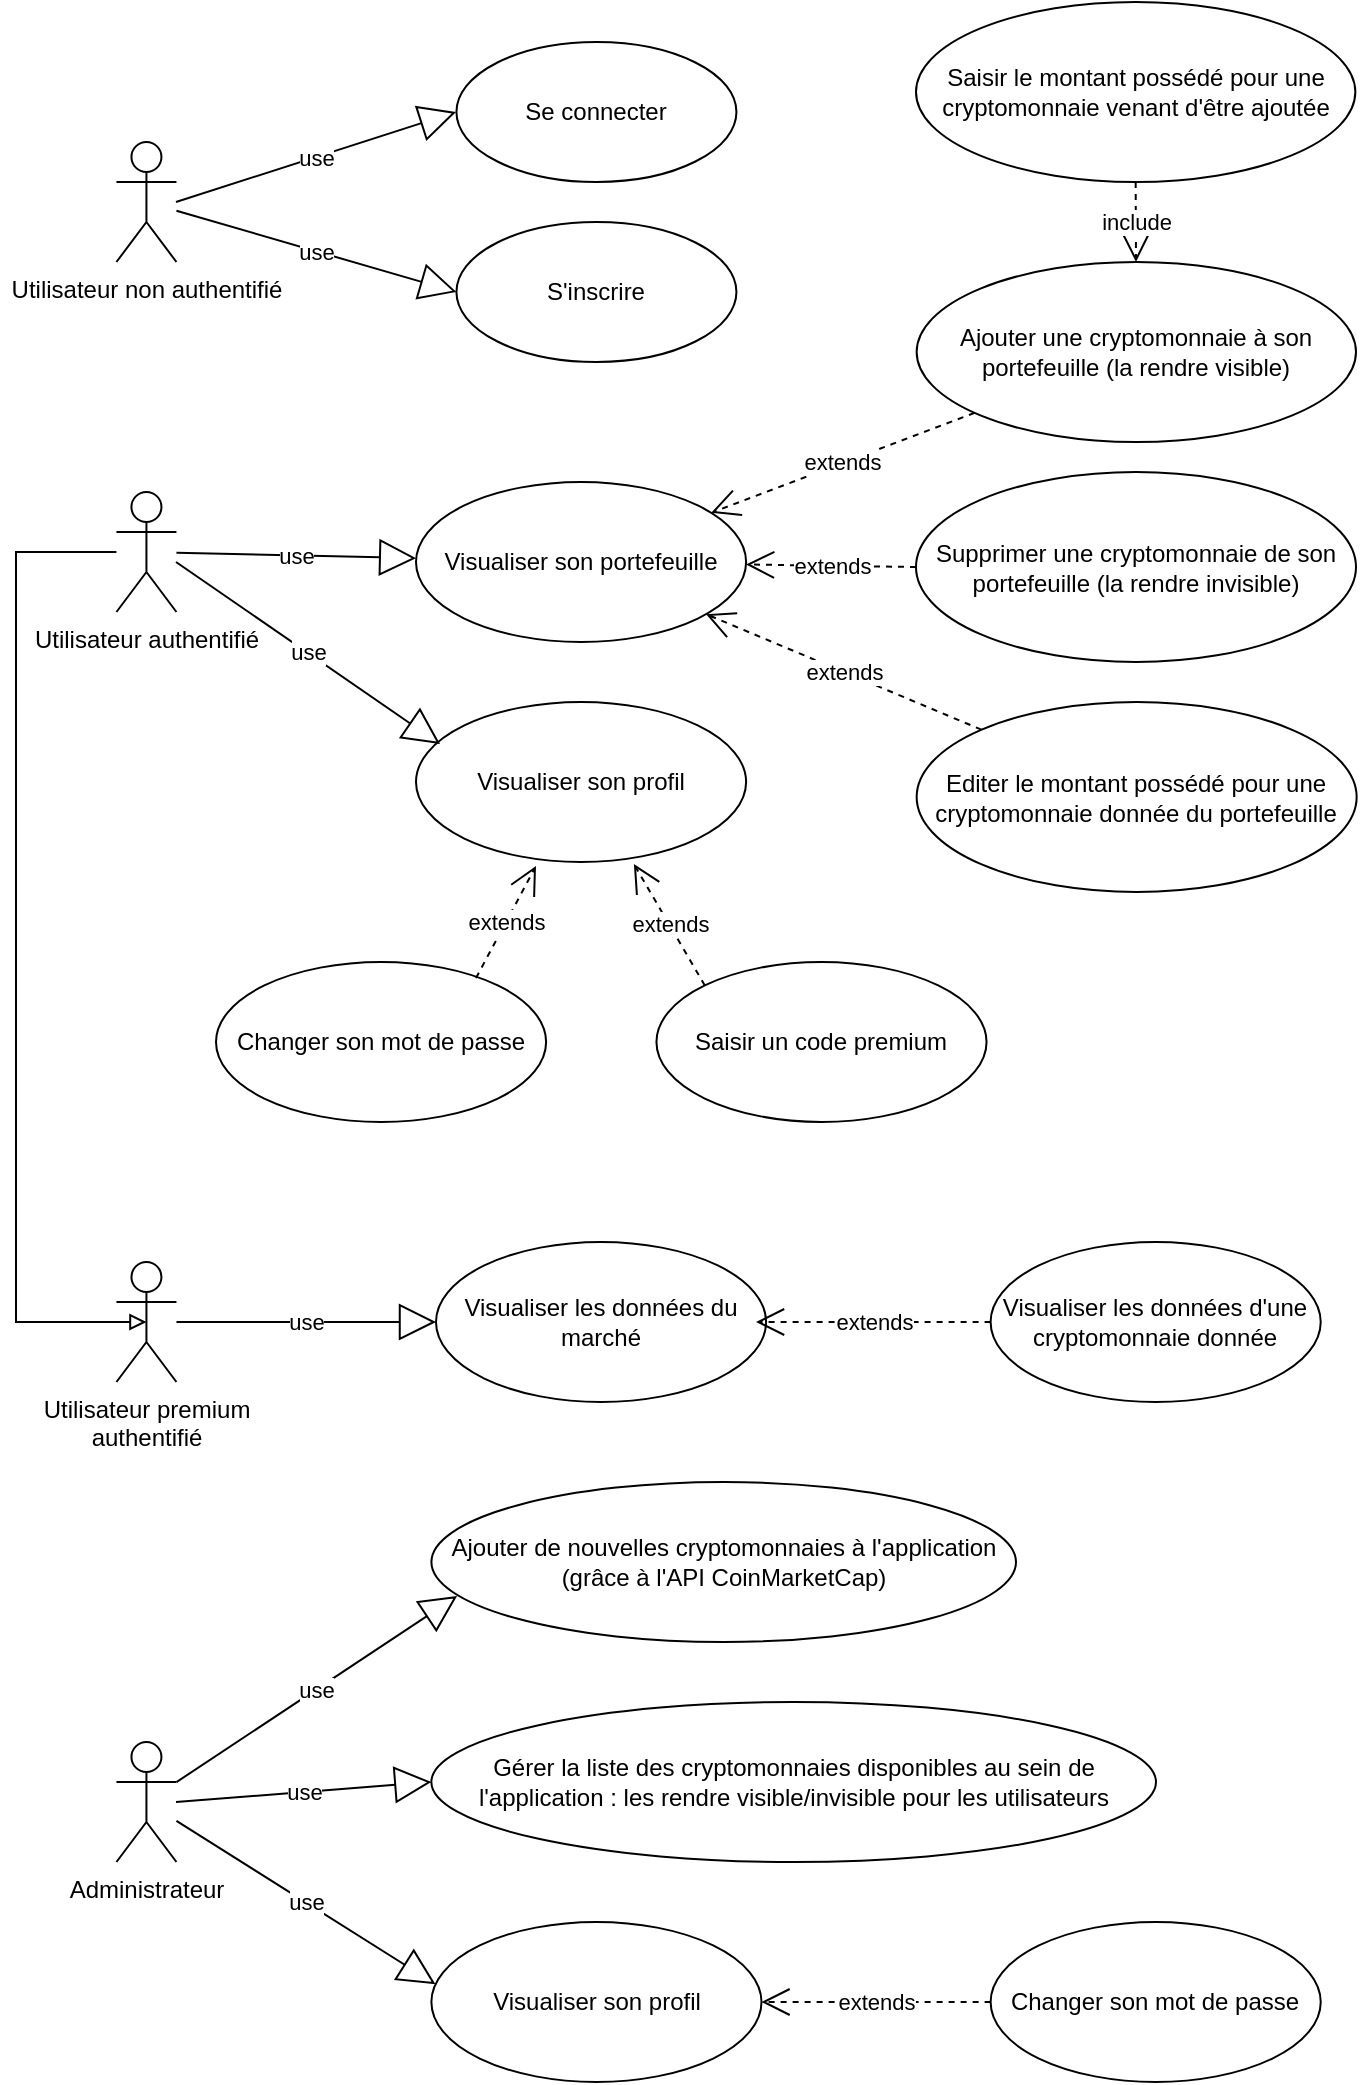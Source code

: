 <mxfile version="14.7.6" type="device"><diagram id="ZExk3bGoWxo3_iFxCT8C" name="Page-1"><mxGraphModel dx="1038" dy="580" grid="1" gridSize="10" guides="1" tooltips="1" connect="1" arrows="1" fold="1" page="1" pageScale="1" pageWidth="827" pageHeight="1169" math="0" shadow="0"><root><mxCell id="0"/><mxCell id="1" parent="0"/><mxCell id="fBCbMXL7UyvpgdiTsvdX-2" value="Utilisateur non authentifié" style="shape=umlActor;verticalLabelPosition=bottom;verticalAlign=top;html=1;outlineConnect=0;" parent="1" vertex="1"><mxGeometry x="70.22" y="100" width="30" height="60" as="geometry"/></mxCell><mxCell id="fBCbMXL7UyvpgdiTsvdX-3" value="Utilisateur authentifié" style="shape=umlActor;verticalLabelPosition=bottom;verticalAlign=top;html=1;outlineConnect=0;" parent="1" vertex="1"><mxGeometry x="70.22" y="275" width="30" height="60" as="geometry"/></mxCell><mxCell id="fBCbMXL7UyvpgdiTsvdX-6" value="Ajouter une cryptomonnaie à son portefeuille (la rendre visible)" style="ellipse;whiteSpace=wrap;html=1;" parent="1" vertex="1"><mxGeometry x="470.33" y="160" width="219.67" height="90" as="geometry"/></mxCell><mxCell id="fBCbMXL7UyvpgdiTsvdX-9" value="Visualiser son portefeuille" style="ellipse;whiteSpace=wrap;html=1;" parent="1" vertex="1"><mxGeometry x="220" y="270" width="165.06" height="80" as="geometry"/></mxCell><mxCell id="fBCbMXL7UyvpgdiTsvdX-14" value="extends" style="endArrow=open;endSize=12;dashed=1;html=1;exitX=0;exitY=0;exitDx=0;exitDy=0;" parent="1" source="XPCnejx47f-6zBJyfR6_-12" target="fBCbMXL7UyvpgdiTsvdX-9" edge="1"><mxGeometry width="160" relative="1" as="geometry"><mxPoint x="488.684" y="391.375" as="sourcePoint"/><mxPoint x="320.33" y="400" as="targetPoint"/></mxGeometry></mxCell><mxCell id="fBCbMXL7UyvpgdiTsvdX-15" value="extends" style="endArrow=open;endSize=12;dashed=1;html=1;exitX=0;exitY=0.5;exitDx=0;exitDy=0;" parent="1" source="XPCnejx47f-6zBJyfR6_-8" target="fBCbMXL7UyvpgdiTsvdX-9" edge="1"><mxGeometry width="160" relative="1" as="geometry"><mxPoint x="460" y="280" as="sourcePoint"/><mxPoint x="359.827" y="290.251" as="targetPoint"/></mxGeometry></mxCell><mxCell id="fBCbMXL7UyvpgdiTsvdX-16" value="extends" style="endArrow=open;endSize=12;dashed=1;html=1;" parent="1" source="fBCbMXL7UyvpgdiTsvdX-6" target="fBCbMXL7UyvpgdiTsvdX-9" edge="1"><mxGeometry width="160" relative="1" as="geometry"><mxPoint x="510.833" y="229.749" as="sourcePoint"/><mxPoint x="369.827" y="300.251" as="targetPoint"/></mxGeometry></mxCell><mxCell id="fBCbMXL7UyvpgdiTsvdX-21" value="use" style="endArrow=block;endSize=16;endFill=0;html=1;" parent="1" source="fBCbMXL7UyvpgdiTsvdX-3" target="fBCbMXL7UyvpgdiTsvdX-9" edge="1"><mxGeometry width="160" relative="1" as="geometry"><mxPoint x="110.22" y="540" as="sourcePoint"/><mxPoint x="240.22" y="540" as="targetPoint"/></mxGeometry></mxCell><mxCell id="fBCbMXL7UyvpgdiTsvdX-40" value="Se connecter" style="ellipse;whiteSpace=wrap;html=1;" parent="1" vertex="1"><mxGeometry x="240.22" y="50" width="140" height="70" as="geometry"/></mxCell><mxCell id="fBCbMXL7UyvpgdiTsvdX-47" value="use" style="endArrow=block;endSize=16;endFill=0;html=1;" parent="1" edge="1"><mxGeometry width="160" relative="1" as="geometry"><mxPoint x="100" y="130" as="sourcePoint"/><mxPoint x="240" y="85" as="targetPoint"/></mxGeometry></mxCell><mxCell id="XPCnejx47f-6zBJyfR6_-5" value="S'inscrire" style="ellipse;whiteSpace=wrap;html=1;" parent="1" vertex="1"><mxGeometry x="240.22" y="140" width="140" height="70" as="geometry"/></mxCell><mxCell id="XPCnejx47f-6zBJyfR6_-7" value="use" style="endArrow=block;endSize=16;endFill=0;html=1;entryX=0;entryY=0.5;entryDx=0;entryDy=0;" parent="1" source="fBCbMXL7UyvpgdiTsvdX-2" target="XPCnejx47f-6zBJyfR6_-5" edge="1"><mxGeometry width="160" relative="1" as="geometry"><mxPoint x="170" y="100" as="sourcePoint"/><mxPoint x="240" y="180" as="targetPoint"/></mxGeometry></mxCell><mxCell id="XPCnejx47f-6zBJyfR6_-8" value="Supprimer une cryptomonnaie de son portefeuille (la rendre invisible)" style="ellipse;whiteSpace=wrap;html=1;" parent="1" vertex="1"><mxGeometry x="470" y="265" width="220" height="95" as="geometry"/></mxCell><mxCell id="XPCnejx47f-6zBJyfR6_-12" value="Editer le montant possédé pour une cryptomonnaie donnée du portefeuille" style="ellipse;whiteSpace=wrap;html=1;" parent="1" vertex="1"><mxGeometry x="470.33" y="380" width="220" height="95" as="geometry"/></mxCell><mxCell id="XPCnejx47f-6zBJyfR6_-13" value="Saisir le montant possédé pour une cryptomonnaie venant d'être ajoutée" style="ellipse;whiteSpace=wrap;html=1;" parent="1" vertex="1"><mxGeometry x="470" y="30" width="219.67" height="90" as="geometry"/></mxCell><mxCell id="XPCnejx47f-6zBJyfR6_-15" value="include" style="endArrow=open;endSize=12;dashed=1;html=1;exitX=0.5;exitY=1;exitDx=0;exitDy=0;" parent="1" source="XPCnejx47f-6zBJyfR6_-13" edge="1"><mxGeometry width="160" relative="1" as="geometry"><mxPoint x="470" y="620" as="sourcePoint"/><mxPoint x="580" y="160" as="targetPoint"/></mxGeometry></mxCell><mxCell id="XPCnejx47f-6zBJyfR6_-16" value="Visualiser les données du marché" style="ellipse;whiteSpace=wrap;html=1;" parent="1" vertex="1"><mxGeometry x="230" y="650" width="165.05" height="80" as="geometry"/></mxCell><mxCell id="XPCnejx47f-6zBJyfR6_-17" value="Visualiser les données d'une cryptomonnaie donnée" style="ellipse;whiteSpace=wrap;html=1;" parent="1" vertex="1"><mxGeometry x="507.3" y="650" width="165.06" height="80" as="geometry"/></mxCell><mxCell id="XPCnejx47f-6zBJyfR6_-18" value="use" style="endArrow=block;endSize=16;endFill=0;html=1;entryX=0;entryY=0.5;entryDx=0;entryDy=0;" parent="1" source="XPCnejx47f-6zBJyfR6_-28" target="XPCnejx47f-6zBJyfR6_-16" edge="1"><mxGeometry width="160" relative="1" as="geometry"><mxPoint x="130" y="700" as="sourcePoint"/><mxPoint x="220" y="670" as="targetPoint"/></mxGeometry></mxCell><mxCell id="XPCnejx47f-6zBJyfR6_-19" value="extends" style="endArrow=open;endSize=12;dashed=1;html=1;exitX=0;exitY=0.5;exitDx=0;exitDy=0;" parent="1" source="XPCnejx47f-6zBJyfR6_-17" edge="1"><mxGeometry width="160" relative="1" as="geometry"><mxPoint x="250.206" y="599.996" as="sourcePoint"/><mxPoint x="390" y="690" as="targetPoint"/></mxGeometry></mxCell><mxCell id="XPCnejx47f-6zBJyfR6_-20" value="Visualiser son profil" style="ellipse;whiteSpace=wrap;html=1;" parent="1" vertex="1"><mxGeometry x="220" y="380" width="165.06" height="80" as="geometry"/></mxCell><mxCell id="XPCnejx47f-6zBJyfR6_-21" value="use" style="endArrow=block;endSize=16;endFill=0;html=1;entryX=0.073;entryY=0.263;entryDx=0;entryDy=0;entryPerimeter=0;" parent="1" target="XPCnejx47f-6zBJyfR6_-20" edge="1"><mxGeometry width="160" relative="1" as="geometry"><mxPoint x="100" y="310" as="sourcePoint"/><mxPoint x="230.093" y="318.101" as="targetPoint"/></mxGeometry></mxCell><mxCell id="XPCnejx47f-6zBJyfR6_-22" value="Changer son mot de passe" style="ellipse;whiteSpace=wrap;html=1;" parent="1" vertex="1"><mxGeometry x="120" y="510" width="165.06" height="80" as="geometry"/></mxCell><mxCell id="XPCnejx47f-6zBJyfR6_-23" value="Saisir un code premium" style="ellipse;whiteSpace=wrap;html=1;" parent="1" vertex="1"><mxGeometry x="340.22" y="510" width="165.06" height="80" as="geometry"/></mxCell><mxCell id="XPCnejx47f-6zBJyfR6_-26" value="extends" style="endArrow=open;endSize=12;dashed=1;html=1;exitX=0;exitY=0;exitDx=0;exitDy=0;entryX=0.66;entryY=1.013;entryDx=0;entryDy=0;entryPerimeter=0;" parent="1" source="XPCnejx47f-6zBJyfR6_-23" target="XPCnejx47f-6zBJyfR6_-20" edge="1"><mxGeometry width="160" relative="1" as="geometry"><mxPoint x="437.368" y="497.821" as="sourcePoint"/><mxPoint x="330" y="450" as="targetPoint"/></mxGeometry></mxCell><mxCell id="XPCnejx47f-6zBJyfR6_-27" value="extends" style="endArrow=open;endSize=12;dashed=1;html=1;" parent="1" edge="1"><mxGeometry width="160" relative="1" as="geometry"><mxPoint x="250" y="518" as="sourcePoint"/><mxPoint x="280" y="462" as="targetPoint"/></mxGeometry></mxCell><mxCell id="XPCnejx47f-6zBJyfR6_-28" value="Utilisateur premium&lt;br&gt;authentifié" style="shape=umlActor;verticalLabelPosition=bottom;verticalAlign=top;html=1;outlineConnect=0;" parent="1" vertex="1"><mxGeometry x="70.22" y="660" width="30" height="60" as="geometry"/></mxCell><mxCell id="XPCnejx47f-6zBJyfR6_-31" style="edgeStyle=none;rounded=0;orthogonalLoop=1;jettySize=auto;html=1;startArrow=block;startFill=0;endArrow=none;endFill=0;exitX=0.5;exitY=0.5;exitDx=0;exitDy=0;exitPerimeter=0;" parent="1" source="XPCnejx47f-6zBJyfR6_-28" target="fBCbMXL7UyvpgdiTsvdX-3" edge="1"><mxGeometry relative="1" as="geometry"><mxPoint x="70" y="690" as="sourcePoint"/><mxPoint x="307.53" y="860" as="targetPoint"/><Array as="points"><mxPoint x="20" y="690"/><mxPoint x="20" y="305"/></Array></mxGeometry></mxCell><mxCell id="XPCnejx47f-6zBJyfR6_-33" value="Administrateur" style="shape=umlActor;verticalLabelPosition=bottom;verticalAlign=top;html=1;outlineConnect=0;" parent="1" vertex="1"><mxGeometry x="70.22" y="900" width="30" height="60" as="geometry"/></mxCell><mxCell id="XPCnejx47f-6zBJyfR6_-34" value="Gérer la liste des cryptomonnaies disponibles au sein de l'application : les rendre visible/invisible pour les utilisateurs" style="ellipse;whiteSpace=wrap;html=1;" parent="1" vertex="1"><mxGeometry x="227.68" y="880" width="362.32" height="80" as="geometry"/></mxCell><mxCell id="XPCnejx47f-6zBJyfR6_-35" value="Visualiser son profil" style="ellipse;whiteSpace=wrap;html=1;" parent="1" vertex="1"><mxGeometry x="227.69" y="990" width="165.06" height="80" as="geometry"/></mxCell><mxCell id="XPCnejx47f-6zBJyfR6_-36" value="Changer son mot de passe" style="ellipse;whiteSpace=wrap;html=1;" parent="1" vertex="1"><mxGeometry x="507.31" y="990" width="165.06" height="80" as="geometry"/></mxCell><mxCell id="XPCnejx47f-6zBJyfR6_-37" value="extends" style="endArrow=open;endSize=12;dashed=1;html=1;exitX=0;exitY=0.5;exitDx=0;exitDy=0;entryX=1;entryY=0.5;entryDx=0;entryDy=0;" parent="1" source="XPCnejx47f-6zBJyfR6_-36" target="XPCnejx47f-6zBJyfR6_-35" edge="1"><mxGeometry width="160" relative="1" as="geometry"><mxPoint x="278.01" y="1128" as="sourcePoint"/><mxPoint x="308.01" y="1072" as="targetPoint"/></mxGeometry></mxCell><mxCell id="XPCnejx47f-6zBJyfR6_-38" value="use" style="endArrow=block;endSize=16;endFill=0;html=1;entryX=0;entryY=0.5;entryDx=0;entryDy=0;" parent="1" target="XPCnejx47f-6zBJyfR6_-34" edge="1"><mxGeometry width="160" relative="1" as="geometry"><mxPoint x="100" y="930" as="sourcePoint"/><mxPoint x="210" y="890" as="targetPoint"/></mxGeometry></mxCell><mxCell id="XPCnejx47f-6zBJyfR6_-39" value="use" style="endArrow=block;endSize=16;endFill=0;html=1;entryX=0.012;entryY=0.388;entryDx=0;entryDy=0;entryPerimeter=0;" parent="1" source="XPCnejx47f-6zBJyfR6_-33" target="XPCnejx47f-6zBJyfR6_-35" edge="1"><mxGeometry width="160" relative="1" as="geometry"><mxPoint x="110.22" y="883.784" as="sourcePoint"/><mxPoint x="240.01" y="830" as="targetPoint"/></mxGeometry></mxCell><mxCell id="sTAL0-AMHc9vAN9sq8ww-1" value="Ajouter de nouvelles cryptomonnaies à l'application (grâce à l'API CoinMarketCap)" style="ellipse;whiteSpace=wrap;html=1;" vertex="1" parent="1"><mxGeometry x="227.7" y="770" width="292.3" height="80" as="geometry"/></mxCell><mxCell id="sTAL0-AMHc9vAN9sq8ww-2" value="use" style="endArrow=block;endSize=16;endFill=0;html=1;entryX=0.044;entryY=0.713;entryDx=0;entryDy=0;entryPerimeter=0;" edge="1" parent="1" source="XPCnejx47f-6zBJyfR6_-33" target="sTAL0-AMHc9vAN9sq8ww-1"><mxGeometry width="160" relative="1" as="geometry"><mxPoint x="110.22" y="940.106" as="sourcePoint"/><mxPoint x="240" y="1050" as="targetPoint"/></mxGeometry></mxCell></root></mxGraphModel></diagram></mxfile>